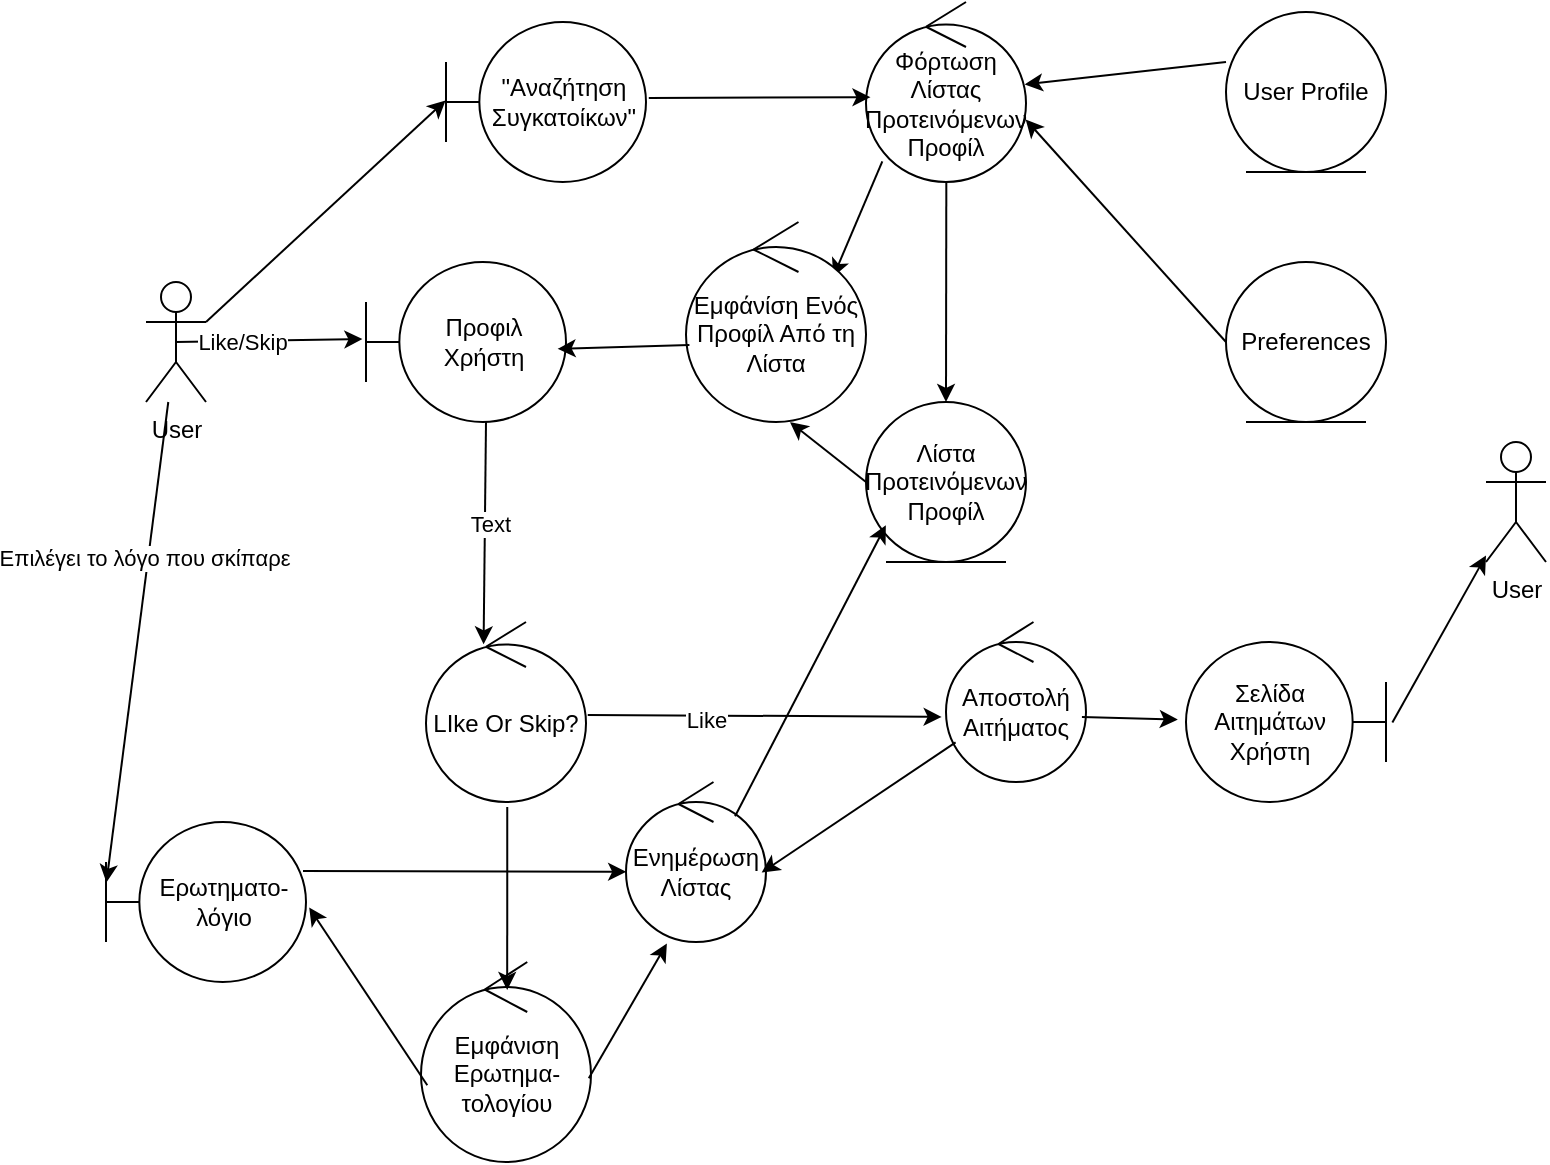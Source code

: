 <mxfile version="26.2.15">
  <diagram name="Page-1" id="cjb7J34YTsPgeBxKFRys">
    <mxGraphModel dx="730" dy="1000" grid="1" gridSize="10" guides="1" tooltips="1" connect="1" arrows="1" fold="1" page="1" pageScale="1" pageWidth="850" pageHeight="1100" math="0" shadow="0">
      <root>
        <mxCell id="0" />
        <mxCell id="1" parent="0" />
        <mxCell id="Lfwc9-YVRxv9ZCoQ6JSL-1" value="User&lt;div&gt;&lt;br&gt;&lt;/div&gt;" style="shape=umlActor;verticalLabelPosition=bottom;verticalAlign=top;html=1;outlineConnect=0;" vertex="1" parent="1">
          <mxGeometry x="140" y="200" width="30" height="60" as="geometry" />
        </mxCell>
        <mxCell id="Lfwc9-YVRxv9ZCoQ6JSL-2" value="&quot;Aναζήτηση Συγκατοίκων&quot;" style="shape=umlBoundary;whiteSpace=wrap;html=1;" vertex="1" parent="1">
          <mxGeometry x="290" y="70" width="100" height="80" as="geometry" />
        </mxCell>
        <mxCell id="Lfwc9-YVRxv9ZCoQ6JSL-3" value="" style="endArrow=classic;html=1;rounded=0;exitX=1;exitY=0.333;exitDx=0;exitDy=0;exitPerimeter=0;entryX=-0.002;entryY=0.49;entryDx=0;entryDy=0;entryPerimeter=0;" edge="1" parent="1" source="Lfwc9-YVRxv9ZCoQ6JSL-1" target="Lfwc9-YVRxv9ZCoQ6JSL-2">
          <mxGeometry width="50" height="50" relative="1" as="geometry">
            <mxPoint x="220" y="220" as="sourcePoint" />
            <mxPoint x="270" y="170" as="targetPoint" />
          </mxGeometry>
        </mxCell>
        <mxCell id="Lfwc9-YVRxv9ZCoQ6JSL-4" value="Φόρτωση Λίστας Προτεινόμενων Προφίλ" style="ellipse;shape=umlControl;whiteSpace=wrap;html=1;" vertex="1" parent="1">
          <mxGeometry x="500" y="60" width="80" height="90" as="geometry" />
        </mxCell>
        <mxCell id="Lfwc9-YVRxv9ZCoQ6JSL-5" value="" style="endArrow=classic;html=1;rounded=0;exitX=1.014;exitY=0.475;exitDx=0;exitDy=0;exitPerimeter=0;entryX=0.028;entryY=0.529;entryDx=0;entryDy=0;entryPerimeter=0;" edge="1" parent="1" source="Lfwc9-YVRxv9ZCoQ6JSL-2" target="Lfwc9-YVRxv9ZCoQ6JSL-4">
          <mxGeometry width="50" height="50" relative="1" as="geometry">
            <mxPoint x="430" y="140" as="sourcePoint" />
            <mxPoint x="480" y="90" as="targetPoint" />
          </mxGeometry>
        </mxCell>
        <mxCell id="Lfwc9-YVRxv9ZCoQ6JSL-6" value="User Profile" style="ellipse;shape=umlEntity;whiteSpace=wrap;html=1;" vertex="1" parent="1">
          <mxGeometry x="680" y="65" width="80" height="80" as="geometry" />
        </mxCell>
        <mxCell id="Lfwc9-YVRxv9ZCoQ6JSL-7" value="Preferences" style="ellipse;shape=umlEntity;whiteSpace=wrap;html=1;" vertex="1" parent="1">
          <mxGeometry x="680" y="190" width="80" height="80" as="geometry" />
        </mxCell>
        <mxCell id="Lfwc9-YVRxv9ZCoQ6JSL-8" value="" style="endArrow=classic;html=1;rounded=0;exitX=0;exitY=0.5;exitDx=0;exitDy=0;entryX=0.998;entryY=0.653;entryDx=0;entryDy=0;entryPerimeter=0;" edge="1" parent="1" source="Lfwc9-YVRxv9ZCoQ6JSL-7" target="Lfwc9-YVRxv9ZCoQ6JSL-4">
          <mxGeometry width="50" height="50" relative="1" as="geometry">
            <mxPoint x="550" y="260" as="sourcePoint" />
            <mxPoint x="600" y="210" as="targetPoint" />
          </mxGeometry>
        </mxCell>
        <mxCell id="Lfwc9-YVRxv9ZCoQ6JSL-9" value="" style="endArrow=classic;html=1;rounded=0;exitX=0;exitY=0.313;exitDx=0;exitDy=0;exitPerimeter=0;entryX=0.992;entryY=0.458;entryDx=0;entryDy=0;entryPerimeter=0;" edge="1" parent="1" source="Lfwc9-YVRxv9ZCoQ6JSL-6" target="Lfwc9-YVRxv9ZCoQ6JSL-4">
          <mxGeometry width="50" height="50" relative="1" as="geometry">
            <mxPoint x="600" y="80" as="sourcePoint" />
            <mxPoint x="650" y="30" as="targetPoint" />
          </mxGeometry>
        </mxCell>
        <mxCell id="Lfwc9-YVRxv9ZCoQ6JSL-13" value="" style="endArrow=classic;html=1;rounded=0;entryX=-0.018;entryY=0.482;entryDx=0;entryDy=0;entryPerimeter=0;exitX=0.5;exitY=0.5;exitDx=0;exitDy=0;exitPerimeter=0;" edge="1" parent="1" source="Lfwc9-YVRxv9ZCoQ6JSL-1" target="Lfwc9-YVRxv9ZCoQ6JSL-19">
          <mxGeometry width="50" height="50" relative="1" as="geometry">
            <mxPoint x="200" y="270" as="sourcePoint" />
            <mxPoint x="298.4" y="233.92" as="targetPoint" />
          </mxGeometry>
        </mxCell>
        <mxCell id="Lfwc9-YVRxv9ZCoQ6JSL-14" value="Like/Skip" style="edgeLabel;html=1;align=center;verticalAlign=middle;resizable=0;points=[];" vertex="1" connectable="0" parent="Lfwc9-YVRxv9ZCoQ6JSL-13">
          <mxGeometry x="-0.294" relative="1" as="geometry">
            <mxPoint as="offset" />
          </mxGeometry>
        </mxCell>
        <mxCell id="Lfwc9-YVRxv9ZCoQ6JSL-15" value="" style="endArrow=classic;html=1;rounded=0;exitX=0.502;exitY=1.001;exitDx=0;exitDy=0;exitPerimeter=0;" edge="1" parent="1" source="Lfwc9-YVRxv9ZCoQ6JSL-4">
          <mxGeometry width="50" height="50" relative="1" as="geometry">
            <mxPoint x="520" y="350" as="sourcePoint" />
            <mxPoint x="540" y="260" as="targetPoint" />
          </mxGeometry>
        </mxCell>
        <mxCell id="Lfwc9-YVRxv9ZCoQ6JSL-16" value="Λίστα Προτεινόμενων Προφίλ" style="ellipse;shape=umlEntity;whiteSpace=wrap;html=1;" vertex="1" parent="1">
          <mxGeometry x="500" y="260" width="80" height="80" as="geometry" />
        </mxCell>
        <mxCell id="Lfwc9-YVRxv9ZCoQ6JSL-17" value="" style="endArrow=classic;html=1;rounded=0;exitX=0.102;exitY=0.886;exitDx=0;exitDy=0;exitPerimeter=0;entryX=0.818;entryY=0.274;entryDx=0;entryDy=0;entryPerimeter=0;" edge="1" parent="1" source="Lfwc9-YVRxv9ZCoQ6JSL-4" target="Lfwc9-YVRxv9ZCoQ6JSL-18">
          <mxGeometry width="50" height="50" relative="1" as="geometry">
            <mxPoint x="260" y="380" as="sourcePoint" />
            <mxPoint x="440" y="200" as="targetPoint" />
          </mxGeometry>
        </mxCell>
        <mxCell id="Lfwc9-YVRxv9ZCoQ6JSL-18" value="Εμφάνίση Ενός Προφίλ Από τη Λίστα" style="ellipse;shape=umlControl;whiteSpace=wrap;html=1;" vertex="1" parent="1">
          <mxGeometry x="410" y="170" width="90" height="100" as="geometry" />
        </mxCell>
        <mxCell id="Lfwc9-YVRxv9ZCoQ6JSL-19" value="Προφιλ Χρήστη" style="shape=umlBoundary;whiteSpace=wrap;html=1;" vertex="1" parent="1">
          <mxGeometry x="250" y="190" width="100" height="80" as="geometry" />
        </mxCell>
        <mxCell id="Lfwc9-YVRxv9ZCoQ6JSL-20" value="" style="endArrow=classic;html=1;rounded=0;exitX=0;exitY=0.5;exitDx=0;exitDy=0;entryX=0.578;entryY=1.001;entryDx=0;entryDy=0;entryPerimeter=0;" edge="1" parent="1" source="Lfwc9-YVRxv9ZCoQ6JSL-16" target="Lfwc9-YVRxv9ZCoQ6JSL-18">
          <mxGeometry width="50" height="50" relative="1" as="geometry">
            <mxPoint x="300" y="340" as="sourcePoint" />
            <mxPoint x="350" y="290" as="targetPoint" />
          </mxGeometry>
        </mxCell>
        <mxCell id="Lfwc9-YVRxv9ZCoQ6JSL-21" value="" style="endArrow=classic;html=1;rounded=0;exitX=0.019;exitY=0.615;exitDx=0;exitDy=0;exitPerimeter=0;entryX=0.958;entryY=0.543;entryDx=0;entryDy=0;entryPerimeter=0;" edge="1" parent="1" source="Lfwc9-YVRxv9ZCoQ6JSL-18" target="Lfwc9-YVRxv9ZCoQ6JSL-19">
          <mxGeometry width="50" height="50" relative="1" as="geometry">
            <mxPoint x="210" y="370" as="sourcePoint" />
            <mxPoint x="260" y="320" as="targetPoint" />
          </mxGeometry>
        </mxCell>
        <mxCell id="Lfwc9-YVRxv9ZCoQ6JSL-22" value="" style="endArrow=classic;html=1;rounded=0;exitX=0.6;exitY=1;exitDx=0;exitDy=0;exitPerimeter=0;entryX=0.36;entryY=0.124;entryDx=0;entryDy=0;entryPerimeter=0;" edge="1" parent="1" source="Lfwc9-YVRxv9ZCoQ6JSL-19" target="Lfwc9-YVRxv9ZCoQ6JSL-23">
          <mxGeometry width="50" height="50" relative="1" as="geometry">
            <mxPoint x="340" y="390" as="sourcePoint" />
            <mxPoint x="310" y="380" as="targetPoint" />
          </mxGeometry>
        </mxCell>
        <mxCell id="Lfwc9-YVRxv9ZCoQ6JSL-31" value="Text" style="edgeLabel;html=1;align=center;verticalAlign=middle;resizable=0;points=[];" vertex="1" connectable="0" parent="Lfwc9-YVRxv9ZCoQ6JSL-22">
          <mxGeometry x="-0.101" y="2" relative="1" as="geometry">
            <mxPoint y="1" as="offset" />
          </mxGeometry>
        </mxCell>
        <mxCell id="Lfwc9-YVRxv9ZCoQ6JSL-23" value="LIke Or Skip?" style="ellipse;shape=umlControl;whiteSpace=wrap;html=1;" vertex="1" parent="1">
          <mxGeometry x="280" y="370" width="80" height="90" as="geometry" />
        </mxCell>
        <mxCell id="Lfwc9-YVRxv9ZCoQ6JSL-24" value="" style="endArrow=classic;html=1;rounded=0;exitX=1.011;exitY=0.516;exitDx=0;exitDy=0;exitPerimeter=0;entryX=-0.031;entryY=0.593;entryDx=0;entryDy=0;entryPerimeter=0;" edge="1" parent="1" source="Lfwc9-YVRxv9ZCoQ6JSL-23" target="Lfwc9-YVRxv9ZCoQ6JSL-25">
          <mxGeometry width="50" height="50" relative="1" as="geometry">
            <mxPoint x="470" y="440" as="sourcePoint" />
            <mxPoint x="490" y="416" as="targetPoint" />
          </mxGeometry>
        </mxCell>
        <mxCell id="Lfwc9-YVRxv9ZCoQ6JSL-32" value="Like" style="edgeLabel;html=1;align=center;verticalAlign=middle;resizable=0;points=[];" vertex="1" connectable="0" parent="Lfwc9-YVRxv9ZCoQ6JSL-24">
          <mxGeometry x="-0.335" y="-2" relative="1" as="geometry">
            <mxPoint as="offset" />
          </mxGeometry>
        </mxCell>
        <mxCell id="Lfwc9-YVRxv9ZCoQ6JSL-25" value="Αποστολή Αιτήματος" style="ellipse;shape=umlControl;whiteSpace=wrap;html=1;" vertex="1" parent="1">
          <mxGeometry x="540" y="370" width="70" height="80" as="geometry" />
        </mxCell>
        <mxCell id="Lfwc9-YVRxv9ZCoQ6JSL-26" value="User&lt;div&gt;&lt;br&gt;&lt;/div&gt;" style="shape=umlActor;verticalLabelPosition=bottom;verticalAlign=top;html=1;outlineConnect=0;" vertex="1" parent="1">
          <mxGeometry x="810" y="280" width="30" height="60" as="geometry" />
        </mxCell>
        <mxCell id="Lfwc9-YVRxv9ZCoQ6JSL-27" value="Σελίδα Αιτημάτων Χρήστη" style="shape=umlBoundary;whiteSpace=wrap;html=1;direction=west;" vertex="1" parent="1">
          <mxGeometry x="660" y="380" width="100" height="80" as="geometry" />
        </mxCell>
        <mxCell id="Lfwc9-YVRxv9ZCoQ6JSL-28" value="" style="endArrow=classic;html=1;rounded=0;exitX=0.971;exitY=0.593;exitDx=0;exitDy=0;exitPerimeter=0;entryX=1.041;entryY=0.515;entryDx=0;entryDy=0;entryPerimeter=0;" edge="1" parent="1" source="Lfwc9-YVRxv9ZCoQ6JSL-25" target="Lfwc9-YVRxv9ZCoQ6JSL-27">
          <mxGeometry width="50" height="50" relative="1" as="geometry">
            <mxPoint x="670" y="500" as="sourcePoint" />
            <mxPoint x="720" y="450" as="targetPoint" />
          </mxGeometry>
        </mxCell>
        <mxCell id="Lfwc9-YVRxv9ZCoQ6JSL-30" value="" style="endArrow=classic;html=1;rounded=0;exitX=-0.032;exitY=0.497;exitDx=0;exitDy=0;exitPerimeter=0;" edge="1" parent="1" source="Lfwc9-YVRxv9ZCoQ6JSL-27" target="Lfwc9-YVRxv9ZCoQ6JSL-26">
          <mxGeometry width="50" height="50" relative="1" as="geometry">
            <mxPoint x="740" y="370" as="sourcePoint" />
            <mxPoint x="790" y="320" as="targetPoint" />
          </mxGeometry>
        </mxCell>
        <mxCell id="Lfwc9-YVRxv9ZCoQ6JSL-33" value="Eμφάνιση Ερωτημα-τολογίου" style="ellipse;shape=umlControl;whiteSpace=wrap;html=1;" vertex="1" parent="1">
          <mxGeometry x="277.5" y="540" width="85" height="100" as="geometry" />
        </mxCell>
        <mxCell id="Lfwc9-YVRxv9ZCoQ6JSL-34" value="" style="endArrow=classic;html=1;rounded=0;exitX=0.508;exitY=1.028;exitDx=0;exitDy=0;exitPerimeter=0;entryX=0.507;entryY=0.14;entryDx=0;entryDy=0;entryPerimeter=0;" edge="1" parent="1" source="Lfwc9-YVRxv9ZCoQ6JSL-23" target="Lfwc9-YVRxv9ZCoQ6JSL-33">
          <mxGeometry width="50" height="50" relative="1" as="geometry">
            <mxPoint x="370" y="530" as="sourcePoint" />
            <mxPoint x="420" y="480" as="targetPoint" />
          </mxGeometry>
        </mxCell>
        <mxCell id="Lfwc9-YVRxv9ZCoQ6JSL-36" value="Ερωτηματο-λόγιο" style="shape=umlBoundary;whiteSpace=wrap;html=1;" vertex="1" parent="1">
          <mxGeometry x="120" y="470" width="100" height="80" as="geometry" />
        </mxCell>
        <mxCell id="Lfwc9-YVRxv9ZCoQ6JSL-37" value="" style="endArrow=classic;html=1;rounded=0;exitX=0.037;exitY=0.616;exitDx=0;exitDy=0;exitPerimeter=0;entryX=1.016;entryY=0.535;entryDx=0;entryDy=0;entryPerimeter=0;" edge="1" parent="1" source="Lfwc9-YVRxv9ZCoQ6JSL-33" target="Lfwc9-YVRxv9ZCoQ6JSL-36">
          <mxGeometry width="50" height="50" relative="1" as="geometry">
            <mxPoint x="150" y="610" as="sourcePoint" />
            <mxPoint x="200" y="560" as="targetPoint" />
          </mxGeometry>
        </mxCell>
        <mxCell id="Lfwc9-YVRxv9ZCoQ6JSL-38" value="" style="endArrow=classic;html=1;rounded=0;entryX=0.002;entryY=0.378;entryDx=0;entryDy=0;entryPerimeter=0;" edge="1" parent="1" source="Lfwc9-YVRxv9ZCoQ6JSL-1" target="Lfwc9-YVRxv9ZCoQ6JSL-36">
          <mxGeometry width="50" height="50" relative="1" as="geometry">
            <mxPoint x="160" y="450" as="sourcePoint" />
            <mxPoint x="210" y="400" as="targetPoint" />
          </mxGeometry>
        </mxCell>
        <mxCell id="Lfwc9-YVRxv9ZCoQ6JSL-39" value="Επιλέγει το λόγο που σκίπαρε" style="edgeLabel;html=1;align=center;verticalAlign=middle;resizable=0;points=[];" vertex="1" connectable="0" parent="Lfwc9-YVRxv9ZCoQ6JSL-38">
          <mxGeometry x="-0.35" y="-2" relative="1" as="geometry">
            <mxPoint as="offset" />
          </mxGeometry>
        </mxCell>
        <mxCell id="Lfwc9-YVRxv9ZCoQ6JSL-40" value="" style="endArrow=classic;html=1;rounded=0;exitX=0.985;exitY=0.307;exitDx=0;exitDy=0;exitPerimeter=0;entryX=0.001;entryY=0.561;entryDx=0;entryDy=0;entryPerimeter=0;" edge="1" parent="1" source="Lfwc9-YVRxv9ZCoQ6JSL-36" target="Lfwc9-YVRxv9ZCoQ6JSL-41">
          <mxGeometry width="50" height="50" relative="1" as="geometry">
            <mxPoint x="380" y="510" as="sourcePoint" />
            <mxPoint x="370" y="490" as="targetPoint" />
          </mxGeometry>
        </mxCell>
        <mxCell id="Lfwc9-YVRxv9ZCoQ6JSL-41" value="Ενημέρωση Λίστας" style="ellipse;shape=umlControl;whiteSpace=wrap;html=1;" vertex="1" parent="1">
          <mxGeometry x="380" y="450" width="70" height="80" as="geometry" />
        </mxCell>
        <mxCell id="Lfwc9-YVRxv9ZCoQ6JSL-42" value="" style="endArrow=classic;html=1;rounded=0;entryX=0.969;entryY=0.566;entryDx=0;entryDy=0;entryPerimeter=0;" edge="1" parent="1" source="Lfwc9-YVRxv9ZCoQ6JSL-25" target="Lfwc9-YVRxv9ZCoQ6JSL-41">
          <mxGeometry width="50" height="50" relative="1" as="geometry">
            <mxPoint x="500" y="520" as="sourcePoint" />
            <mxPoint x="550" y="470" as="targetPoint" />
          </mxGeometry>
        </mxCell>
        <mxCell id="Lfwc9-YVRxv9ZCoQ6JSL-43" value="" style="endArrow=classic;html=1;rounded=0;entryX=0.124;entryY=0.77;entryDx=0;entryDy=0;entryPerimeter=0;exitX=0.779;exitY=0.214;exitDx=0;exitDy=0;exitPerimeter=0;" edge="1" parent="1" source="Lfwc9-YVRxv9ZCoQ6JSL-41" target="Lfwc9-YVRxv9ZCoQ6JSL-16">
          <mxGeometry width="50" height="50" relative="1" as="geometry">
            <mxPoint x="410" y="390" as="sourcePoint" />
            <mxPoint x="460" y="340" as="targetPoint" />
          </mxGeometry>
        </mxCell>
        <mxCell id="Lfwc9-YVRxv9ZCoQ6JSL-44" value="" style="endArrow=classic;html=1;rounded=0;exitX=0.987;exitY=0.581;exitDx=0;exitDy=0;exitPerimeter=0;entryX=0.292;entryY=1.01;entryDx=0;entryDy=0;entryPerimeter=0;" edge="1" parent="1" source="Lfwc9-YVRxv9ZCoQ6JSL-33" target="Lfwc9-YVRxv9ZCoQ6JSL-41">
          <mxGeometry width="50" height="50" relative="1" as="geometry">
            <mxPoint x="440" y="620" as="sourcePoint" />
            <mxPoint x="490" y="570" as="targetPoint" />
          </mxGeometry>
        </mxCell>
      </root>
    </mxGraphModel>
  </diagram>
</mxfile>
